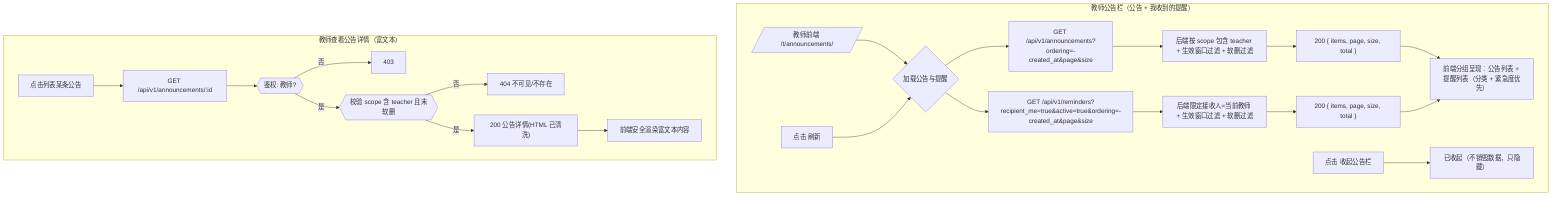 flowchart TD
  subgraph Board["教师公告栏（公告 + 我收到的提醒）"]
    UI_Entry[/"教师前端 /t/announcements/"/]

    UI_Entry --> PARALLEL{加载公告与提醒}
    PARALLEL --> API_GET_ANN["GET /api/v1/announcements?ordering=-created_at&page&size"]
    PARALLEL --> API_GET_REM["GET /api/v1/reminders?recipient_me=true&active=true&ordering=-created_at&page&size"]

    API_GET_ANN --> ANN_Filter["后端按 scope 包含 teacher + 生效窗口过滤 + 软删过滤"]
    ANN_Filter --> ANN_200["200 { items, page, size, total }"]

    API_GET_REM --> REM_Filter["后端限定接收人=当前教师 + 生效窗口过滤 + 软删过滤"]
    REM_Filter --> REM_200["200 { items, page, size, total }"]

    ANN_200 --> Render["前端分组呈现：公告列表 + 提醒列表（分类 + 紧急度优先）"]
    REM_200 --> Render

    Refresh["点击 刷新"] --> PARALLEL
    Collapse["点击 收起公告栏"] --> Collapsed["已收起（不销毁数据，只隐藏）"]
  end

  subgraph Detail["教师查看公告详情（富文本）"]
    T_UI_Click[点击列表某条公告] --> API_GET_ONE["GET /api/v1/announcements/:id"]
    API_GET_ONE --> Auth2{{鉴权: 教师?}}
    Auth2 -- 否 --> E403b[403]
    Auth2 -- 是 --> ScopeCheck{{校验 scope 含 teacher 且未软删}}
    ScopeCheck -- 否 --> E404[404 不可见/不存在]
    ScopeCheck -- 是 --> Resp200One["200 公告详情(HTML 已清洗)"]
    Resp200One --> RenderDetail[前端安全渲染富文本内容]
  end